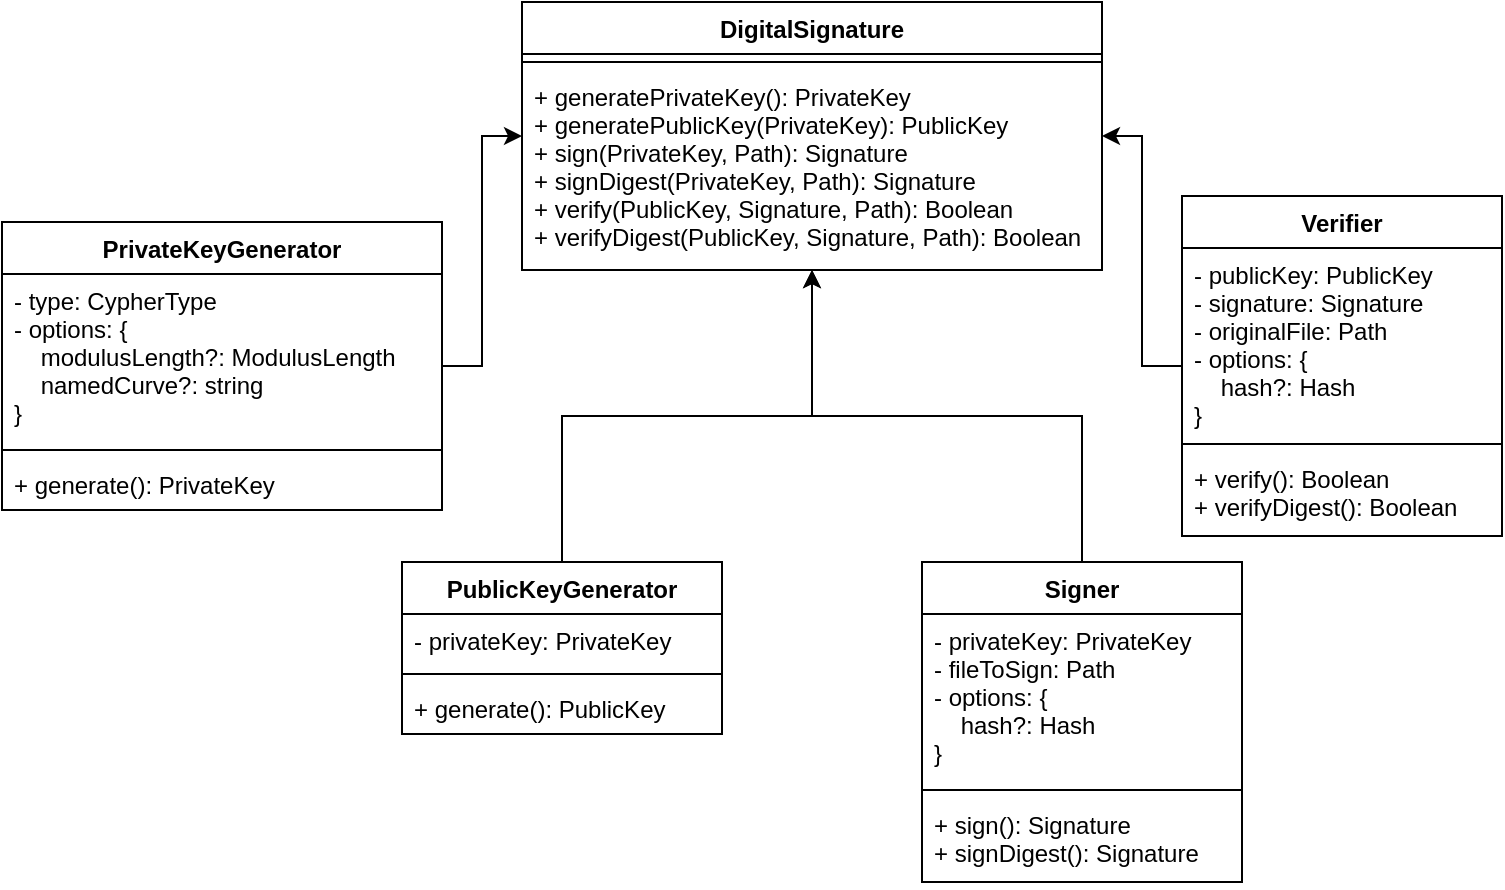 <mxfile>
    <diagram id="8jRUa8_S0p1yDai3U3I1" name="Page-1">
        <mxGraphModel dx="1030" dy="567" grid="1" gridSize="10" guides="1" tooltips="1" connect="1" arrows="1" fold="1" page="1" pageScale="1" pageWidth="827" pageHeight="1169" math="0" shadow="0">
            <root>
                <mxCell id="0"/>
                <mxCell id="1" parent="0"/>
                <mxCell id="96" style="edgeStyle=orthogonalEdgeStyle;rounded=0;orthogonalLoop=1;jettySize=auto;html=1;" parent="1" source="23" target="32" edge="1">
                    <mxGeometry relative="1" as="geometry"/>
                </mxCell>
                <mxCell id="23" value="Signer" style="swimlane;fontStyle=1;align=center;verticalAlign=top;childLayout=stackLayout;horizontal=1;startSize=26;horizontalStack=0;resizeParent=1;resizeParentMax=0;resizeLast=0;collapsible=1;marginBottom=0;" parent="1" vertex="1">
                    <mxGeometry x="480" y="360" width="160" height="160" as="geometry"/>
                </mxCell>
                <mxCell id="24" value="- privateKey: PrivateKey&#10;- fileToSign: Path&#10;- options: {&#10;    hash?: Hash&#10;}" style="text;strokeColor=none;fillColor=none;align=left;verticalAlign=top;spacingLeft=4;spacingRight=4;overflow=hidden;rotatable=0;points=[[0,0.5],[1,0.5]];portConstraint=eastwest;" parent="23" vertex="1">
                    <mxGeometry y="26" width="160" height="84" as="geometry"/>
                </mxCell>
                <mxCell id="25" value="" style="line;strokeWidth=1;fillColor=none;align=left;verticalAlign=middle;spacingTop=-1;spacingLeft=3;spacingRight=3;rotatable=0;labelPosition=right;points=[];portConstraint=eastwest;" parent="23" vertex="1">
                    <mxGeometry y="110" width="160" height="8" as="geometry"/>
                </mxCell>
                <mxCell id="26" value="+ sign(): Signature&#10;+ signDigest(): Signature" style="text;strokeColor=none;fillColor=none;align=left;verticalAlign=top;spacingLeft=4;spacingRight=4;overflow=hidden;rotatable=0;points=[[0,0.5],[1,0.5]];portConstraint=eastwest;" parent="23" vertex="1">
                    <mxGeometry y="118" width="160" height="42" as="geometry"/>
                </mxCell>
                <mxCell id="66" style="edgeStyle=orthogonalEdgeStyle;rounded=0;orthogonalLoop=1;jettySize=auto;html=1;" parent="1" source="28" target="32" edge="1">
                    <mxGeometry relative="1" as="geometry"/>
                </mxCell>
                <mxCell id="28" value="PublicKeyGenerator" style="swimlane;fontStyle=1;align=center;verticalAlign=top;childLayout=stackLayout;horizontal=1;startSize=26;horizontalStack=0;resizeParent=1;resizeParentMax=0;resizeLast=0;collapsible=1;marginBottom=0;" parent="1" vertex="1">
                    <mxGeometry x="220" y="360" width="160" height="86" as="geometry">
                        <mxRectangle x="200" y="240" width="150" height="26" as="alternateBounds"/>
                    </mxGeometry>
                </mxCell>
                <mxCell id="29" value="- privateKey: PrivateKey" style="text;strokeColor=none;fillColor=none;align=left;verticalAlign=top;spacingLeft=4;spacingRight=4;overflow=hidden;rotatable=0;points=[[0,0.5],[1,0.5]];portConstraint=eastwest;" parent="28" vertex="1">
                    <mxGeometry y="26" width="160" height="26" as="geometry"/>
                </mxCell>
                <mxCell id="30" value="" style="line;strokeWidth=1;fillColor=none;align=left;verticalAlign=middle;spacingTop=-1;spacingLeft=3;spacingRight=3;rotatable=0;labelPosition=right;points=[];portConstraint=eastwest;" parent="28" vertex="1">
                    <mxGeometry y="52" width="160" height="8" as="geometry"/>
                </mxCell>
                <mxCell id="31" value="+ generate(): PublicKey" style="text;strokeColor=none;fillColor=none;align=left;verticalAlign=top;spacingLeft=4;spacingRight=4;overflow=hidden;rotatable=0;points=[[0,0.5],[1,0.5]];portConstraint=eastwest;" parent="28" vertex="1">
                    <mxGeometry y="60" width="160" height="26" as="geometry"/>
                </mxCell>
                <mxCell id="32" value="DigitalSignature" style="swimlane;fontStyle=1;align=center;verticalAlign=top;childLayout=stackLayout;horizontal=1;startSize=26;horizontalStack=0;resizeParent=1;resizeParentMax=0;resizeLast=0;collapsible=1;marginBottom=0;" parent="1" vertex="1">
                    <mxGeometry x="280" y="80" width="290" height="134" as="geometry"/>
                </mxCell>
                <mxCell id="34" value="" style="line;strokeWidth=1;fillColor=none;align=left;verticalAlign=middle;spacingTop=-1;spacingLeft=3;spacingRight=3;rotatable=0;labelPosition=right;points=[];portConstraint=eastwest;" parent="32" vertex="1">
                    <mxGeometry y="26" width="290" height="8" as="geometry"/>
                </mxCell>
                <mxCell id="35" value="+ generatePrivateKey(): PrivateKey&#10;+ generatePublicKey(PrivateKey): PublicKey&#10;+ sign(PrivateKey, Path): Signature&#10;+ signDigest(PrivateKey, Path): Signature&#10;+ verify(PublicKey, Signature, Path): Boolean&#10;+ verifyDigest(PublicKey, Signature, Path): Boolean" style="text;strokeColor=none;fillColor=none;align=left;verticalAlign=top;spacingLeft=4;spacingRight=4;overflow=hidden;rotatable=0;points=[[0,0.5],[1,0.5]];portConstraint=eastwest;" parent="32" vertex="1">
                    <mxGeometry y="34" width="290" height="100" as="geometry"/>
                </mxCell>
                <mxCell id="65" style="edgeStyle=orthogonalEdgeStyle;rounded=0;orthogonalLoop=1;jettySize=auto;html=1;" parent="1" source="101" target="32" edge="1">
                    <mxGeometry relative="1" as="geometry">
                        <mxPoint x="200" y="150.0" as="sourcePoint"/>
                    </mxGeometry>
                </mxCell>
                <mxCell id="97" style="edgeStyle=orthogonalEdgeStyle;rounded=0;orthogonalLoop=1;jettySize=auto;html=1;" parent="1" source="91" target="32" edge="1">
                    <mxGeometry relative="1" as="geometry"/>
                </mxCell>
                <mxCell id="91" value="Verifier" style="swimlane;fontStyle=1;align=center;verticalAlign=top;childLayout=stackLayout;horizontal=1;startSize=26;horizontalStack=0;resizeParent=1;resizeParentMax=0;resizeLast=0;collapsible=1;marginBottom=0;" parent="1" vertex="1">
                    <mxGeometry x="610" y="177" width="160" height="170" as="geometry"/>
                </mxCell>
                <mxCell id="92" value="- publicKey: PublicKey&#10;- signature: Signature&#10;- originalFile: Path&#10;- options: {&#10;    hash?: Hash&#10;}" style="text;strokeColor=none;fillColor=none;align=left;verticalAlign=top;spacingLeft=4;spacingRight=4;overflow=hidden;rotatable=0;points=[[0,0.5],[1,0.5]];portConstraint=eastwest;" parent="91" vertex="1">
                    <mxGeometry y="26" width="160" height="94" as="geometry"/>
                </mxCell>
                <mxCell id="93" value="" style="line;strokeWidth=1;fillColor=none;align=left;verticalAlign=middle;spacingTop=-1;spacingLeft=3;spacingRight=3;rotatable=0;labelPosition=right;points=[];portConstraint=eastwest;" parent="91" vertex="1">
                    <mxGeometry y="120" width="160" height="8" as="geometry"/>
                </mxCell>
                <mxCell id="94" value="+ verify(): Boolean&#10;+ verifyDigest(): Boolean" style="text;strokeColor=none;fillColor=none;align=left;verticalAlign=top;spacingLeft=4;spacingRight=4;overflow=hidden;rotatable=0;points=[[0,0.5],[1,0.5]];portConstraint=eastwest;" parent="91" vertex="1">
                    <mxGeometry y="128" width="160" height="42" as="geometry"/>
                </mxCell>
                <mxCell id="101" value="PrivateKeyGenerator" style="swimlane;fontStyle=1;align=center;verticalAlign=top;childLayout=stackLayout;horizontal=1;startSize=26;horizontalStack=0;resizeParent=1;resizeParentMax=0;resizeLast=0;collapsible=1;marginBottom=0;" parent="1" vertex="1">
                    <mxGeometry x="20" y="190" width="220" height="144" as="geometry">
                        <mxRectangle x="200" y="240" width="150" height="26" as="alternateBounds"/>
                    </mxGeometry>
                </mxCell>
                <mxCell id="102" value="- type: CypherType&#10;- options: {&#10;    modulusLength?: ModulusLength&#10;    namedCurve?: string&#10;}" style="text;strokeColor=none;fillColor=none;align=left;verticalAlign=top;spacingLeft=4;spacingRight=4;overflow=hidden;rotatable=0;points=[[0,0.5],[1,0.5]];portConstraint=eastwest;" parent="101" vertex="1">
                    <mxGeometry y="26" width="220" height="84" as="geometry"/>
                </mxCell>
                <mxCell id="103" value="" style="line;strokeWidth=1;fillColor=none;align=left;verticalAlign=middle;spacingTop=-1;spacingLeft=3;spacingRight=3;rotatable=0;labelPosition=right;points=[];portConstraint=eastwest;" parent="101" vertex="1">
                    <mxGeometry y="110" width="220" height="8" as="geometry"/>
                </mxCell>
                <mxCell id="104" value="+ generate(): PrivateKey" style="text;strokeColor=none;fillColor=none;align=left;verticalAlign=top;spacingLeft=4;spacingRight=4;overflow=hidden;rotatable=0;points=[[0,0.5],[1,0.5]];portConstraint=eastwest;" parent="101" vertex="1">
                    <mxGeometry y="118" width="220" height="26" as="geometry"/>
                </mxCell>
            </root>
        </mxGraphModel>
    </diagram>
</mxfile>